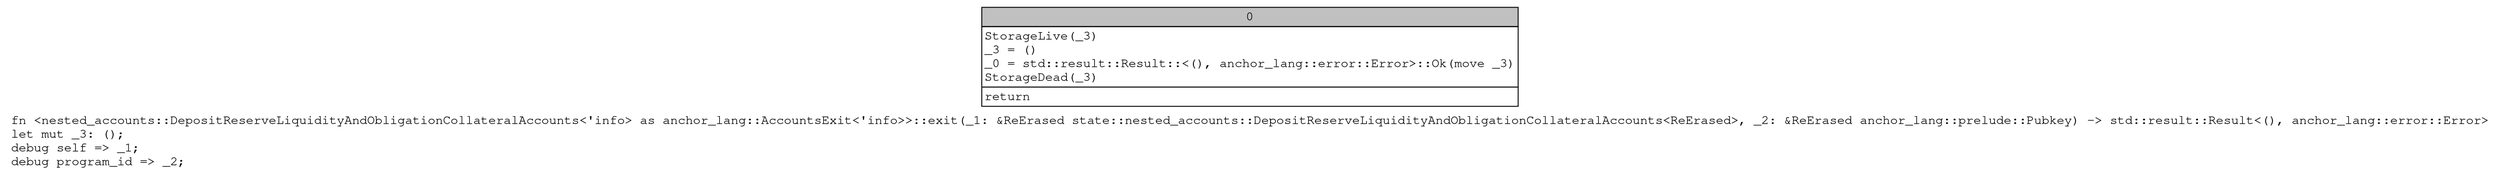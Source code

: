 digraph Mir_0_7531 {
    graph [fontname="Courier, monospace"];
    node [fontname="Courier, monospace"];
    edge [fontname="Courier, monospace"];
    label=<fn &lt;nested_accounts::DepositReserveLiquidityAndObligationCollateralAccounts&lt;'info&gt; as anchor_lang::AccountsExit&lt;'info&gt;&gt;::exit(_1: &amp;ReErased state::nested_accounts::DepositReserveLiquidityAndObligationCollateralAccounts&lt;ReErased&gt;, _2: &amp;ReErased anchor_lang::prelude::Pubkey) -&gt; std::result::Result&lt;(), anchor_lang::error::Error&gt;<br align="left"/>let mut _3: ();<br align="left"/>debug self =&gt; _1;<br align="left"/>debug program_id =&gt; _2;<br align="left"/>>;
    bb0__0_7531 [shape="none", label=<<table border="0" cellborder="1" cellspacing="0"><tr><td bgcolor="gray" align="center" colspan="1">0</td></tr><tr><td align="left" balign="left">StorageLive(_3)<br/>_3 = ()<br/>_0 = std::result::Result::&lt;(), anchor_lang::error::Error&gt;::Ok(move _3)<br/>StorageDead(_3)<br/></td></tr><tr><td align="left">return</td></tr></table>>];
}
